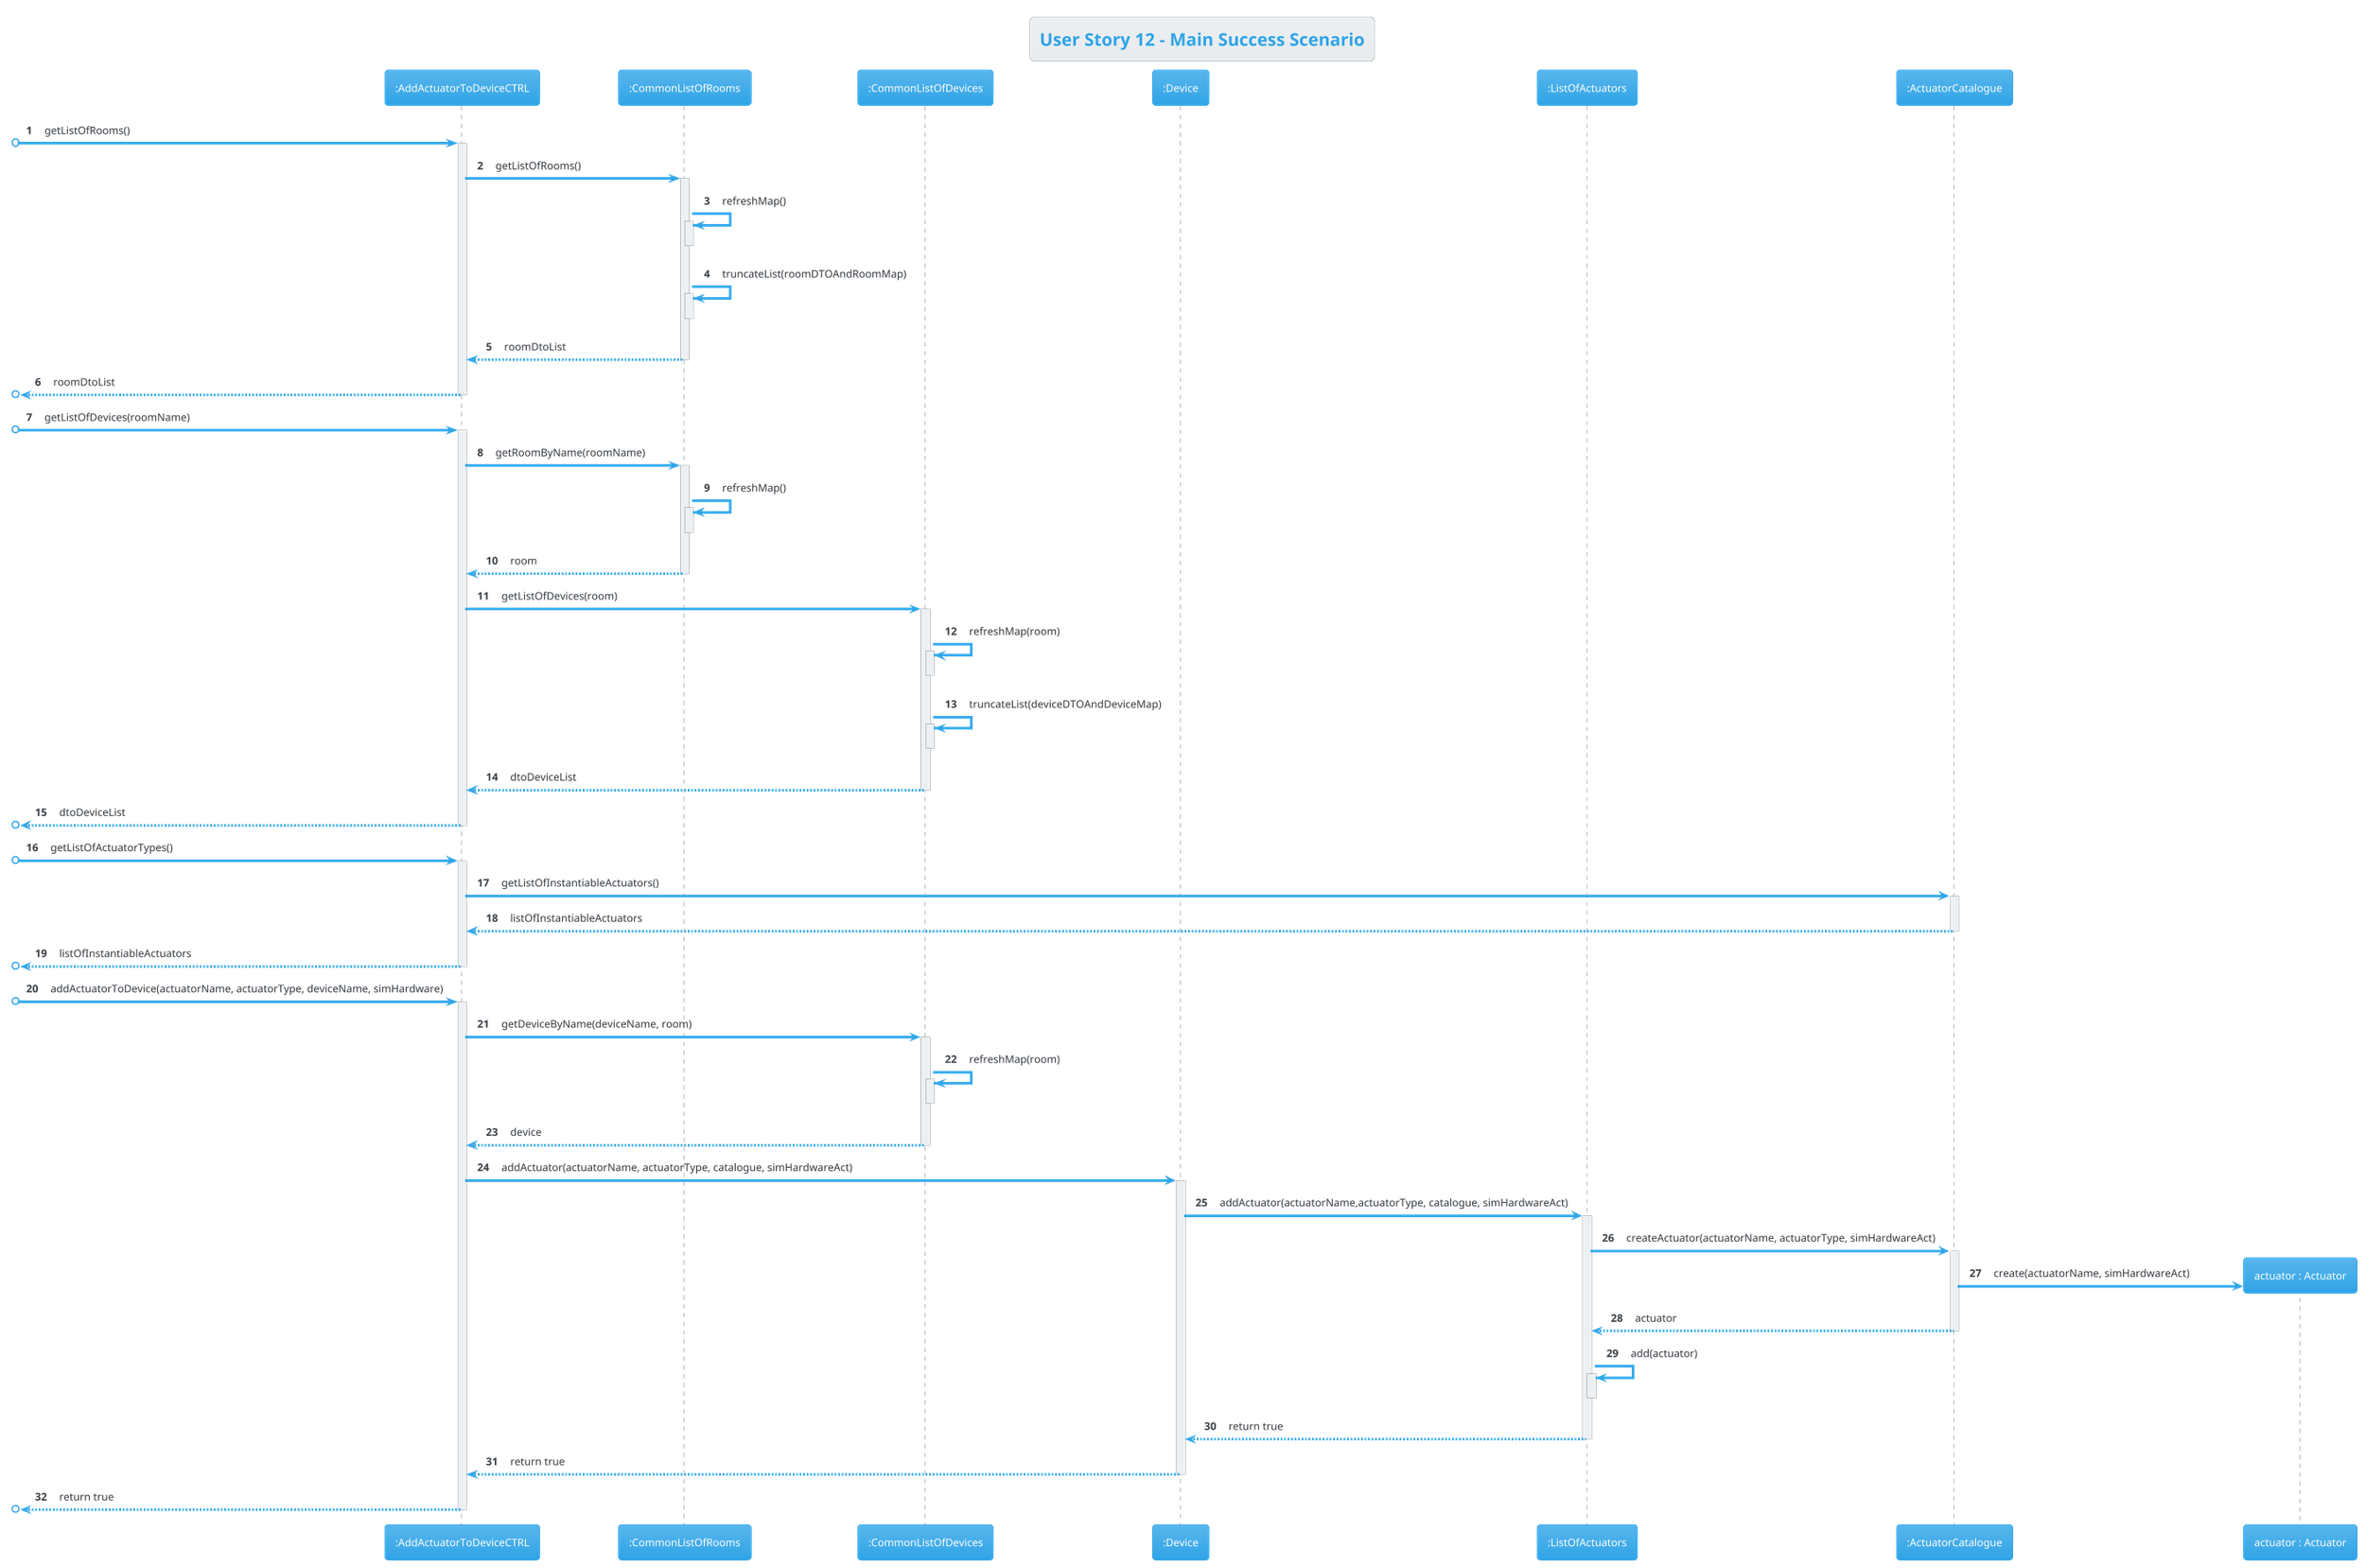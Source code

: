 @startuml

title User Story 12 - Main Success Scenario
autonumber
!theme cerulean

participant ":AddActuatorToDeviceCTRL" as C
participant ":CommonListOfRooms" as CU
participant ":CommonListOfDevices" as CD
participant ":Device" as D
participant ":ListOfActuators" as LA
participant ":ActuatorCatalogue" as AC
participant "actuator : Actuator" as A



[o-> C : getListOfRooms()
activate C
C -> CU : getListOfRooms()
activate CU
CU -> CU : refreshMap()
activate CU
deactivate CU
CU -> CU : truncateList(roomDTOAndRoomMap)
activate CU
deactivate CU
CU --> C : roomDtoList
deactivate CU
[o<-- C : roomDtoList
deactivate C
[o-> C : getListOfDevices(roomName)
activate C
C -> CU: getRoomByName(roomName)
activate CU
CU -> CU : refreshMap()
activate CU
deactivate CU
CU --> C : room
deactivate CU
C -> CD : getListOfDevices(room)
activate CD
CD -> CD : refreshMap(room)
activate CD
deactivate CD
CD -> CD : truncateList(deviceDTOAndDeviceMap)
activate CD
deactivate CD
CD --> C : dtoDeviceList
deactivate CD
[o<-- C : dtoDeviceList
deactivate C

[o-> C : getListOfActuatorTypes()
activate C
C -> AC : getListOfInstantiableActuators()
activate AC
C <--AC : listOfInstantiableActuators
deactivate AC
[o<-- C : listOfInstantiableActuators
deactivate C

[o->C : addActuatorToDevice(actuatorName, actuatorType, deviceName, simHardware)
activate C
C -> CD : getDeviceByName(deviceName, room)
activate CD
CD -> CD : refreshMap(room)
activate CD
deactivate CD
CD --> C : device
deactivate CD

C -> D : addActuator(actuatorName, actuatorType, catalogue, simHardwareAct)
activate D
D -> LA : addActuator(actuatorName,actuatorType, catalogue, simHardwareAct)
activate LA

LA -> AC : createActuator(actuatorName, actuatorType, simHardwareAct)
activate AC
AC -> A** : create(actuatorName, simHardwareAct)
AC --> LA : actuator
deactivate AC
LA -> LA : add(actuator)
activate LA
deactivate LA
LA --> D : return true
deactivate LA
D --> C : return true
deactivate D
[o<-- C : return true
deactivate C
@enduml